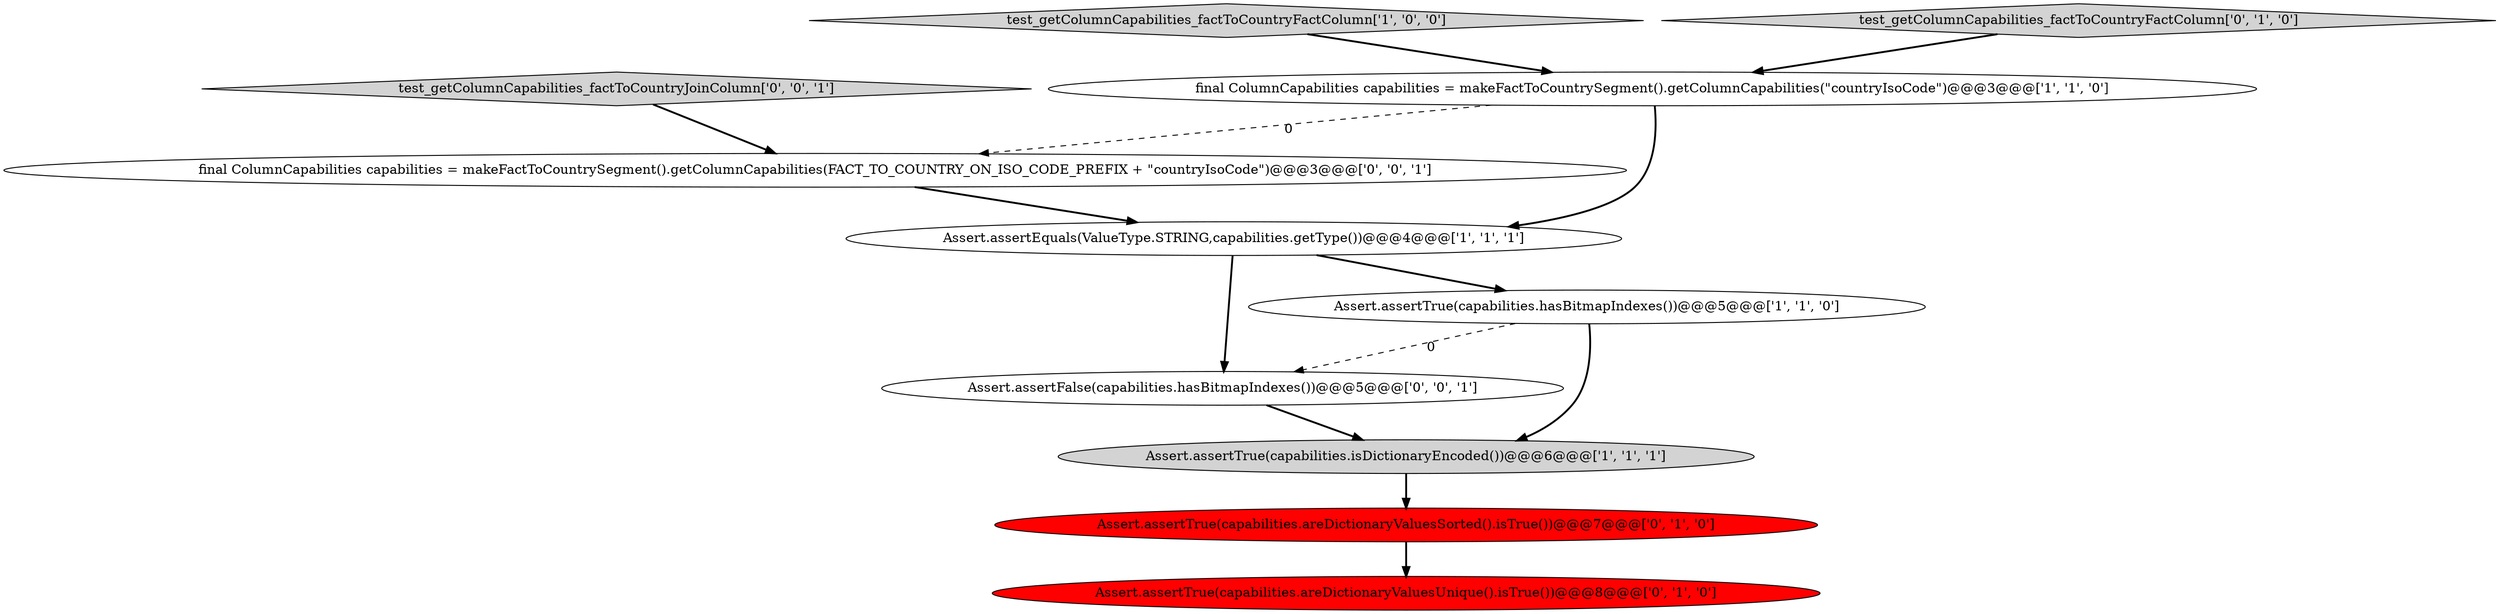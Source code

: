 digraph {
2 [style = filled, label = "Assert.assertEquals(ValueType.STRING,capabilities.getType())@@@4@@@['1', '1', '1']", fillcolor = white, shape = ellipse image = "AAA0AAABBB1BBB"];
9 [style = filled, label = "test_getColumnCapabilities_factToCountryJoinColumn['0', '0', '1']", fillcolor = lightgray, shape = diamond image = "AAA0AAABBB3BBB"];
3 [style = filled, label = "test_getColumnCapabilities_factToCountryFactColumn['1', '0', '0']", fillcolor = lightgray, shape = diamond image = "AAA0AAABBB1BBB"];
7 [style = filled, label = "test_getColumnCapabilities_factToCountryFactColumn['0', '1', '0']", fillcolor = lightgray, shape = diamond image = "AAA0AAABBB2BBB"];
5 [style = filled, label = "Assert.assertTrue(capabilities.areDictionaryValuesSorted().isTrue())@@@7@@@['0', '1', '0']", fillcolor = red, shape = ellipse image = "AAA1AAABBB2BBB"];
1 [style = filled, label = "Assert.assertTrue(capabilities.isDictionaryEncoded())@@@6@@@['1', '1', '1']", fillcolor = lightgray, shape = ellipse image = "AAA0AAABBB1BBB"];
10 [style = filled, label = "Assert.assertFalse(capabilities.hasBitmapIndexes())@@@5@@@['0', '0', '1']", fillcolor = white, shape = ellipse image = "AAA0AAABBB3BBB"];
4 [style = filled, label = "Assert.assertTrue(capabilities.hasBitmapIndexes())@@@5@@@['1', '1', '0']", fillcolor = white, shape = ellipse image = "AAA0AAABBB1BBB"];
6 [style = filled, label = "Assert.assertTrue(capabilities.areDictionaryValuesUnique().isTrue())@@@8@@@['0', '1', '0']", fillcolor = red, shape = ellipse image = "AAA1AAABBB2BBB"];
0 [style = filled, label = "final ColumnCapabilities capabilities = makeFactToCountrySegment().getColumnCapabilities(\"countryIsoCode\")@@@3@@@['1', '1', '0']", fillcolor = white, shape = ellipse image = "AAA0AAABBB1BBB"];
8 [style = filled, label = "final ColumnCapabilities capabilities = makeFactToCountrySegment().getColumnCapabilities(FACT_TO_COUNTRY_ON_ISO_CODE_PREFIX + \"countryIsoCode\")@@@3@@@['0', '0', '1']", fillcolor = white, shape = ellipse image = "AAA0AAABBB3BBB"];
1->5 [style = bold, label=""];
0->8 [style = dashed, label="0"];
4->1 [style = bold, label=""];
7->0 [style = bold, label=""];
5->6 [style = bold, label=""];
4->10 [style = dashed, label="0"];
8->2 [style = bold, label=""];
10->1 [style = bold, label=""];
2->10 [style = bold, label=""];
9->8 [style = bold, label=""];
2->4 [style = bold, label=""];
3->0 [style = bold, label=""];
0->2 [style = bold, label=""];
}
